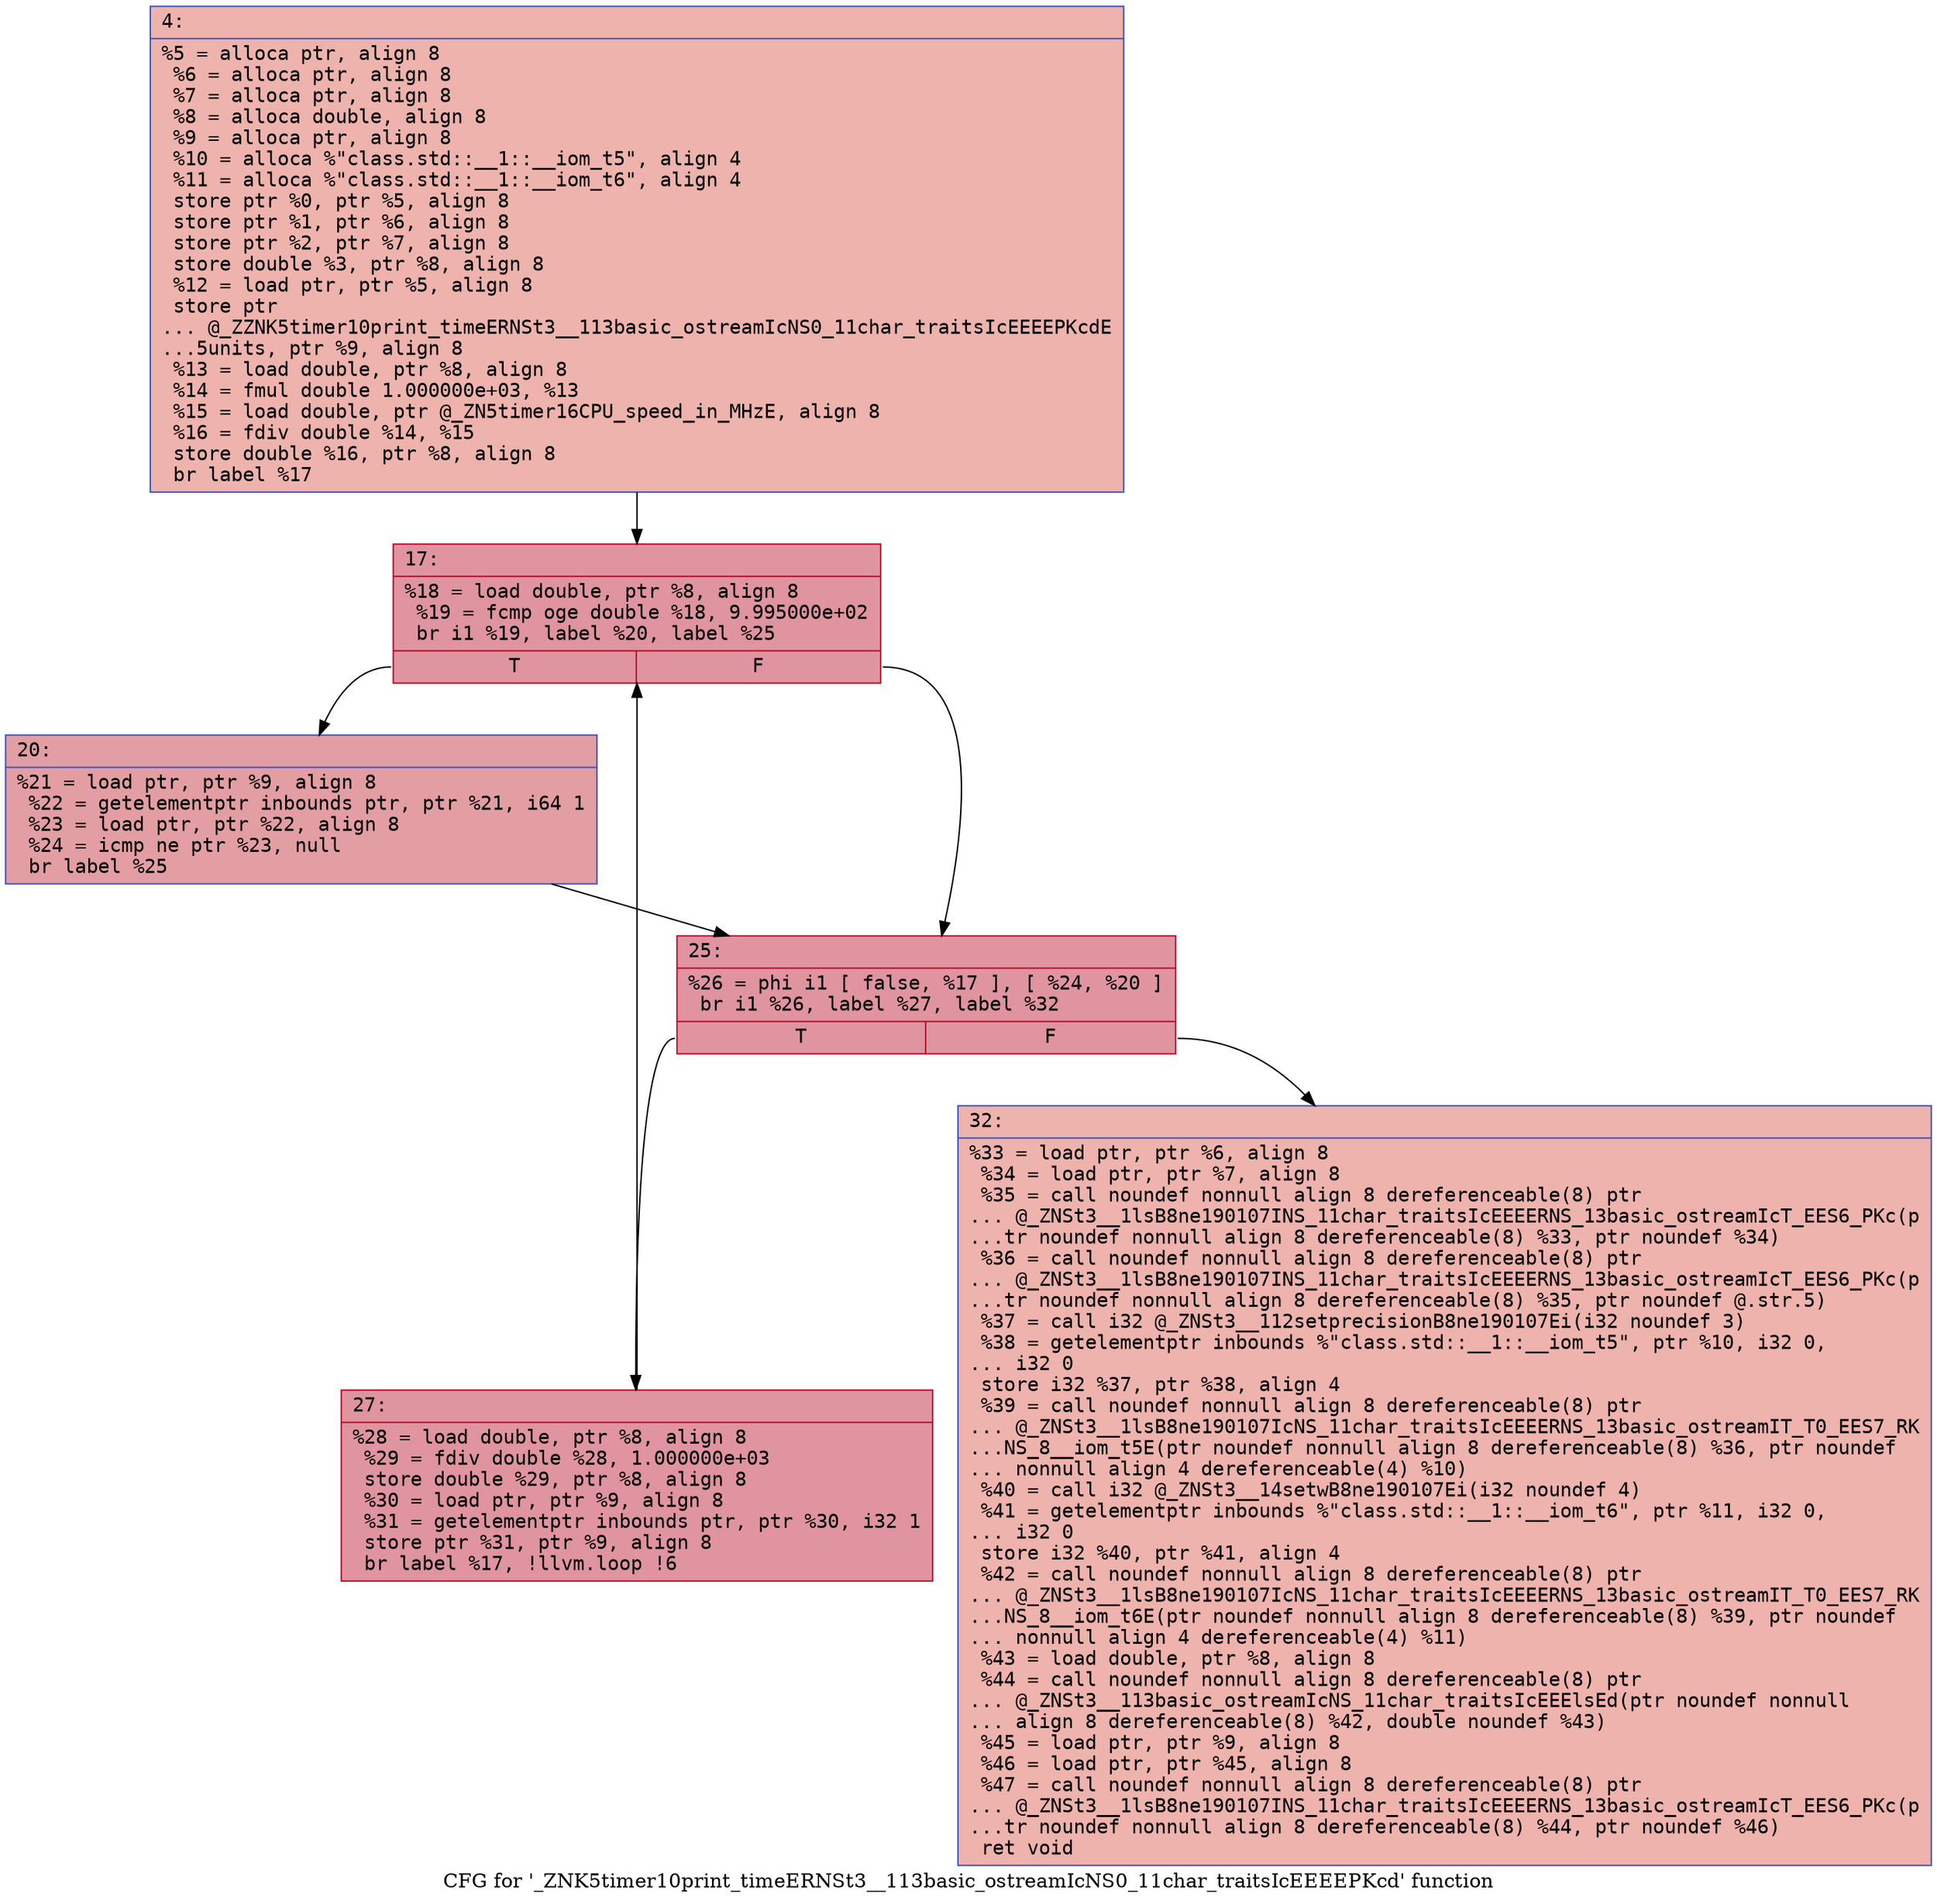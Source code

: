 digraph "CFG for '_ZNK5timer10print_timeERNSt3__113basic_ostreamIcNS0_11char_traitsIcEEEEPKcd' function" {
	label="CFG for '_ZNK5timer10print_timeERNSt3__113basic_ostreamIcNS0_11char_traitsIcEEEEPKcd' function";

	Node0x600000dbf0c0 [shape=record,color="#3d50c3ff", style=filled, fillcolor="#d6524470" fontname="Courier",label="{4:\l|  %5 = alloca ptr, align 8\l  %6 = alloca ptr, align 8\l  %7 = alloca ptr, align 8\l  %8 = alloca double, align 8\l  %9 = alloca ptr, align 8\l  %10 = alloca %\"class.std::__1::__iom_t5\", align 4\l  %11 = alloca %\"class.std::__1::__iom_t6\", align 4\l  store ptr %0, ptr %5, align 8\l  store ptr %1, ptr %6, align 8\l  store ptr %2, ptr %7, align 8\l  store double %3, ptr %8, align 8\l  %12 = load ptr, ptr %5, align 8\l  store ptr\l... @_ZZNK5timer10print_timeERNSt3__113basic_ostreamIcNS0_11char_traitsIcEEEEPKcdE\l...5units, ptr %9, align 8\l  %13 = load double, ptr %8, align 8\l  %14 = fmul double 1.000000e+03, %13\l  %15 = load double, ptr @_ZN5timer16CPU_speed_in_MHzE, align 8\l  %16 = fdiv double %14, %15\l  store double %16, ptr %8, align 8\l  br label %17\l}"];
	Node0x600000dbf0c0 -> Node0x600000dbf110[tooltip="4 -> 17\nProbability 100.00%" ];
	Node0x600000dbf110 [shape=record,color="#b70d28ff", style=filled, fillcolor="#b70d2870" fontname="Courier",label="{17:\l|  %18 = load double, ptr %8, align 8\l  %19 = fcmp oge double %18, 9.995000e+02\l  br i1 %19, label %20, label %25\l|{<s0>T|<s1>F}}"];
	Node0x600000dbf110:s0 -> Node0x600000dbf160[tooltip="17 -> 20\nProbability 50.00%" ];
	Node0x600000dbf110:s1 -> Node0x600000dbf1b0[tooltip="17 -> 25\nProbability 50.00%" ];
	Node0x600000dbf160 [shape=record,color="#3d50c3ff", style=filled, fillcolor="#be242e70" fontname="Courier",label="{20:\l|  %21 = load ptr, ptr %9, align 8\l  %22 = getelementptr inbounds ptr, ptr %21, i64 1\l  %23 = load ptr, ptr %22, align 8\l  %24 = icmp ne ptr %23, null\l  br label %25\l}"];
	Node0x600000dbf160 -> Node0x600000dbf1b0[tooltip="20 -> 25\nProbability 100.00%" ];
	Node0x600000dbf1b0 [shape=record,color="#b70d28ff", style=filled, fillcolor="#b70d2870" fontname="Courier",label="{25:\l|  %26 = phi i1 [ false, %17 ], [ %24, %20 ]\l  br i1 %26, label %27, label %32\l|{<s0>T|<s1>F}}"];
	Node0x600000dbf1b0:s0 -> Node0x600000dbf200[tooltip="25 -> 27\nProbability 96.88%" ];
	Node0x600000dbf1b0:s1 -> Node0x600000dbf250[tooltip="25 -> 32\nProbability 3.12%" ];
	Node0x600000dbf200 [shape=record,color="#b70d28ff", style=filled, fillcolor="#b70d2870" fontname="Courier",label="{27:\l|  %28 = load double, ptr %8, align 8\l  %29 = fdiv double %28, 1.000000e+03\l  store double %29, ptr %8, align 8\l  %30 = load ptr, ptr %9, align 8\l  %31 = getelementptr inbounds ptr, ptr %30, i32 1\l  store ptr %31, ptr %9, align 8\l  br label %17, !llvm.loop !6\l}"];
	Node0x600000dbf200 -> Node0x600000dbf110[tooltip="27 -> 17\nProbability 100.00%" ];
	Node0x600000dbf250 [shape=record,color="#3d50c3ff", style=filled, fillcolor="#d6524470" fontname="Courier",label="{32:\l|  %33 = load ptr, ptr %6, align 8\l  %34 = load ptr, ptr %7, align 8\l  %35 = call noundef nonnull align 8 dereferenceable(8) ptr\l... @_ZNSt3__1lsB8ne190107INS_11char_traitsIcEEEERNS_13basic_ostreamIcT_EES6_PKc(p\l...tr noundef nonnull align 8 dereferenceable(8) %33, ptr noundef %34)\l  %36 = call noundef nonnull align 8 dereferenceable(8) ptr\l... @_ZNSt3__1lsB8ne190107INS_11char_traitsIcEEEERNS_13basic_ostreamIcT_EES6_PKc(p\l...tr noundef nonnull align 8 dereferenceable(8) %35, ptr noundef @.str.5)\l  %37 = call i32 @_ZNSt3__112setprecisionB8ne190107Ei(i32 noundef 3)\l  %38 = getelementptr inbounds %\"class.std::__1::__iom_t5\", ptr %10, i32 0,\l... i32 0\l  store i32 %37, ptr %38, align 4\l  %39 = call noundef nonnull align 8 dereferenceable(8) ptr\l... @_ZNSt3__1lsB8ne190107IcNS_11char_traitsIcEEEERNS_13basic_ostreamIT_T0_EES7_RK\l...NS_8__iom_t5E(ptr noundef nonnull align 8 dereferenceable(8) %36, ptr noundef\l... nonnull align 4 dereferenceable(4) %10)\l  %40 = call i32 @_ZNSt3__14setwB8ne190107Ei(i32 noundef 4)\l  %41 = getelementptr inbounds %\"class.std::__1::__iom_t6\", ptr %11, i32 0,\l... i32 0\l  store i32 %40, ptr %41, align 4\l  %42 = call noundef nonnull align 8 dereferenceable(8) ptr\l... @_ZNSt3__1lsB8ne190107IcNS_11char_traitsIcEEEERNS_13basic_ostreamIT_T0_EES7_RK\l...NS_8__iom_t6E(ptr noundef nonnull align 8 dereferenceable(8) %39, ptr noundef\l... nonnull align 4 dereferenceable(4) %11)\l  %43 = load double, ptr %8, align 8\l  %44 = call noundef nonnull align 8 dereferenceable(8) ptr\l... @_ZNSt3__113basic_ostreamIcNS_11char_traitsIcEEElsEd(ptr noundef nonnull\l... align 8 dereferenceable(8) %42, double noundef %43)\l  %45 = load ptr, ptr %9, align 8\l  %46 = load ptr, ptr %45, align 8\l  %47 = call noundef nonnull align 8 dereferenceable(8) ptr\l... @_ZNSt3__1lsB8ne190107INS_11char_traitsIcEEEERNS_13basic_ostreamIcT_EES6_PKc(p\l...tr noundef nonnull align 8 dereferenceable(8) %44, ptr noundef %46)\l  ret void\l}"];
}
